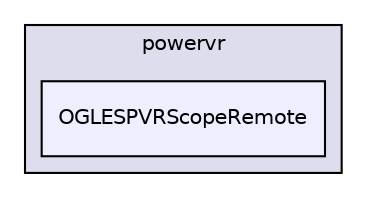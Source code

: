 digraph "PVR/SDK_3.4/Examples/Advanced/PVRScopeRemote/OGLES/BuildDeveloper/Android/src/com/powervr/OGLESPVRScopeRemote" {
  compound=true
  node [ fontsize="10", fontname="Helvetica"];
  edge [ labelfontsize="10", labelfontname="Helvetica"];
  subgraph clusterdir_23c5d3c67a891108e3e36b58986375eb {
    graph [ bgcolor="#ddddee", pencolor="black", label="powervr" fontname="Helvetica", fontsize="10", URL="dir_23c5d3c67a891108e3e36b58986375eb.html"]
  dir_cadd799ae90f492fb6277d506870e241 [shape=box, label="OGLESPVRScopeRemote", style="filled", fillcolor="#eeeeff", pencolor="black", URL="dir_cadd799ae90f492fb6277d506870e241.html"];
  }
}
